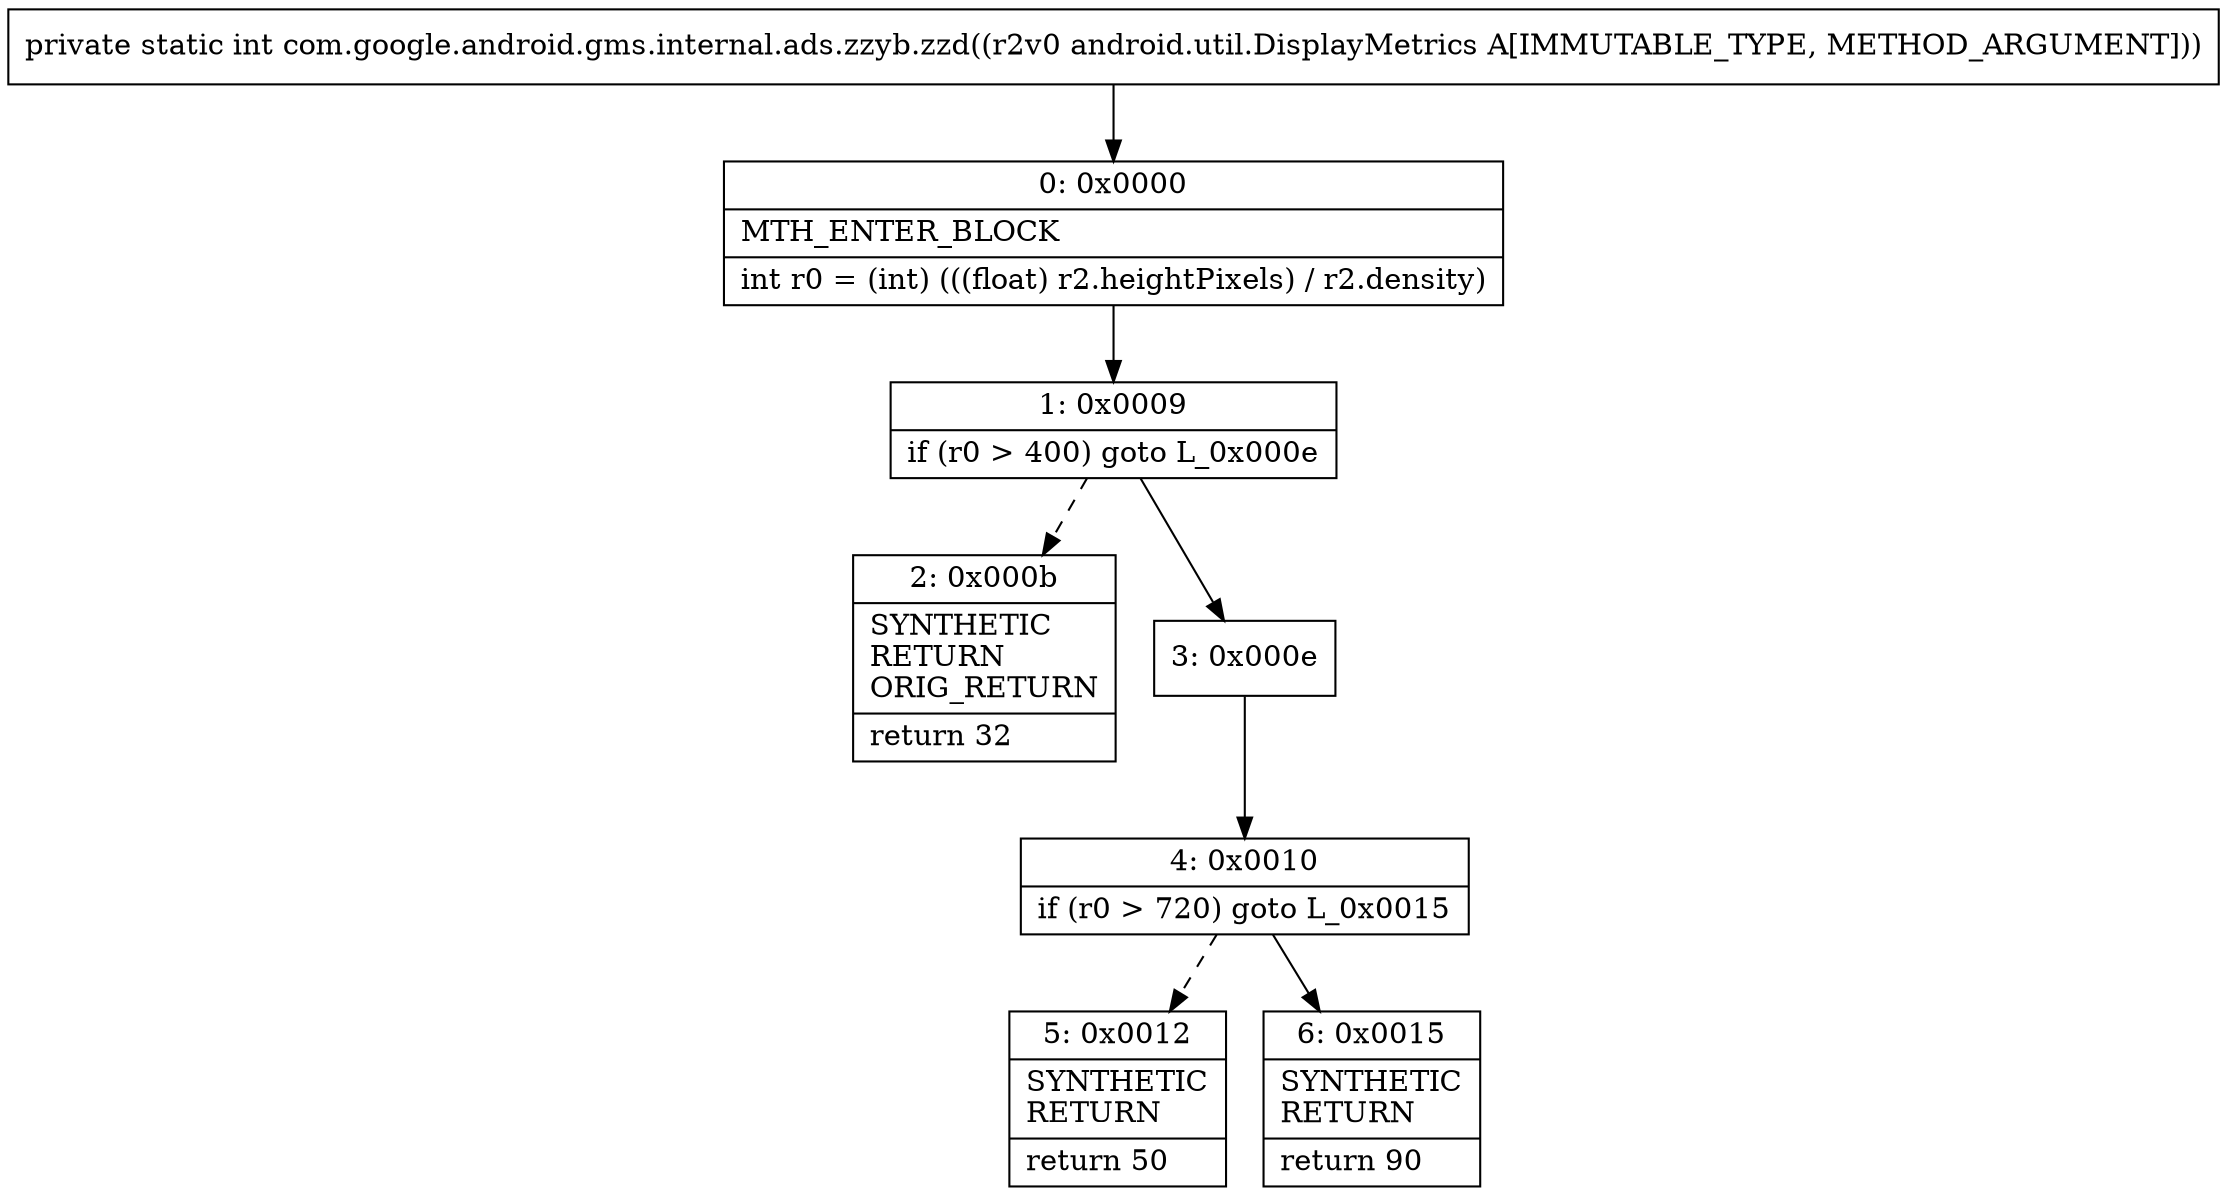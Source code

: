 digraph "CFG forcom.google.android.gms.internal.ads.zzyb.zzd(Landroid\/util\/DisplayMetrics;)I" {
Node_0 [shape=record,label="{0\:\ 0x0000|MTH_ENTER_BLOCK\l|int r0 = (int) (((float) r2.heightPixels) \/ r2.density)\l}"];
Node_1 [shape=record,label="{1\:\ 0x0009|if (r0 \> 400) goto L_0x000e\l}"];
Node_2 [shape=record,label="{2\:\ 0x000b|SYNTHETIC\lRETURN\lORIG_RETURN\l|return 32\l}"];
Node_3 [shape=record,label="{3\:\ 0x000e}"];
Node_4 [shape=record,label="{4\:\ 0x0010|if (r0 \> 720) goto L_0x0015\l}"];
Node_5 [shape=record,label="{5\:\ 0x0012|SYNTHETIC\lRETURN\l|return 50\l}"];
Node_6 [shape=record,label="{6\:\ 0x0015|SYNTHETIC\lRETURN\l|return 90\l}"];
MethodNode[shape=record,label="{private static int com.google.android.gms.internal.ads.zzyb.zzd((r2v0 android.util.DisplayMetrics A[IMMUTABLE_TYPE, METHOD_ARGUMENT])) }"];
MethodNode -> Node_0;
Node_0 -> Node_1;
Node_1 -> Node_2[style=dashed];
Node_1 -> Node_3;
Node_3 -> Node_4;
Node_4 -> Node_5[style=dashed];
Node_4 -> Node_6;
}

